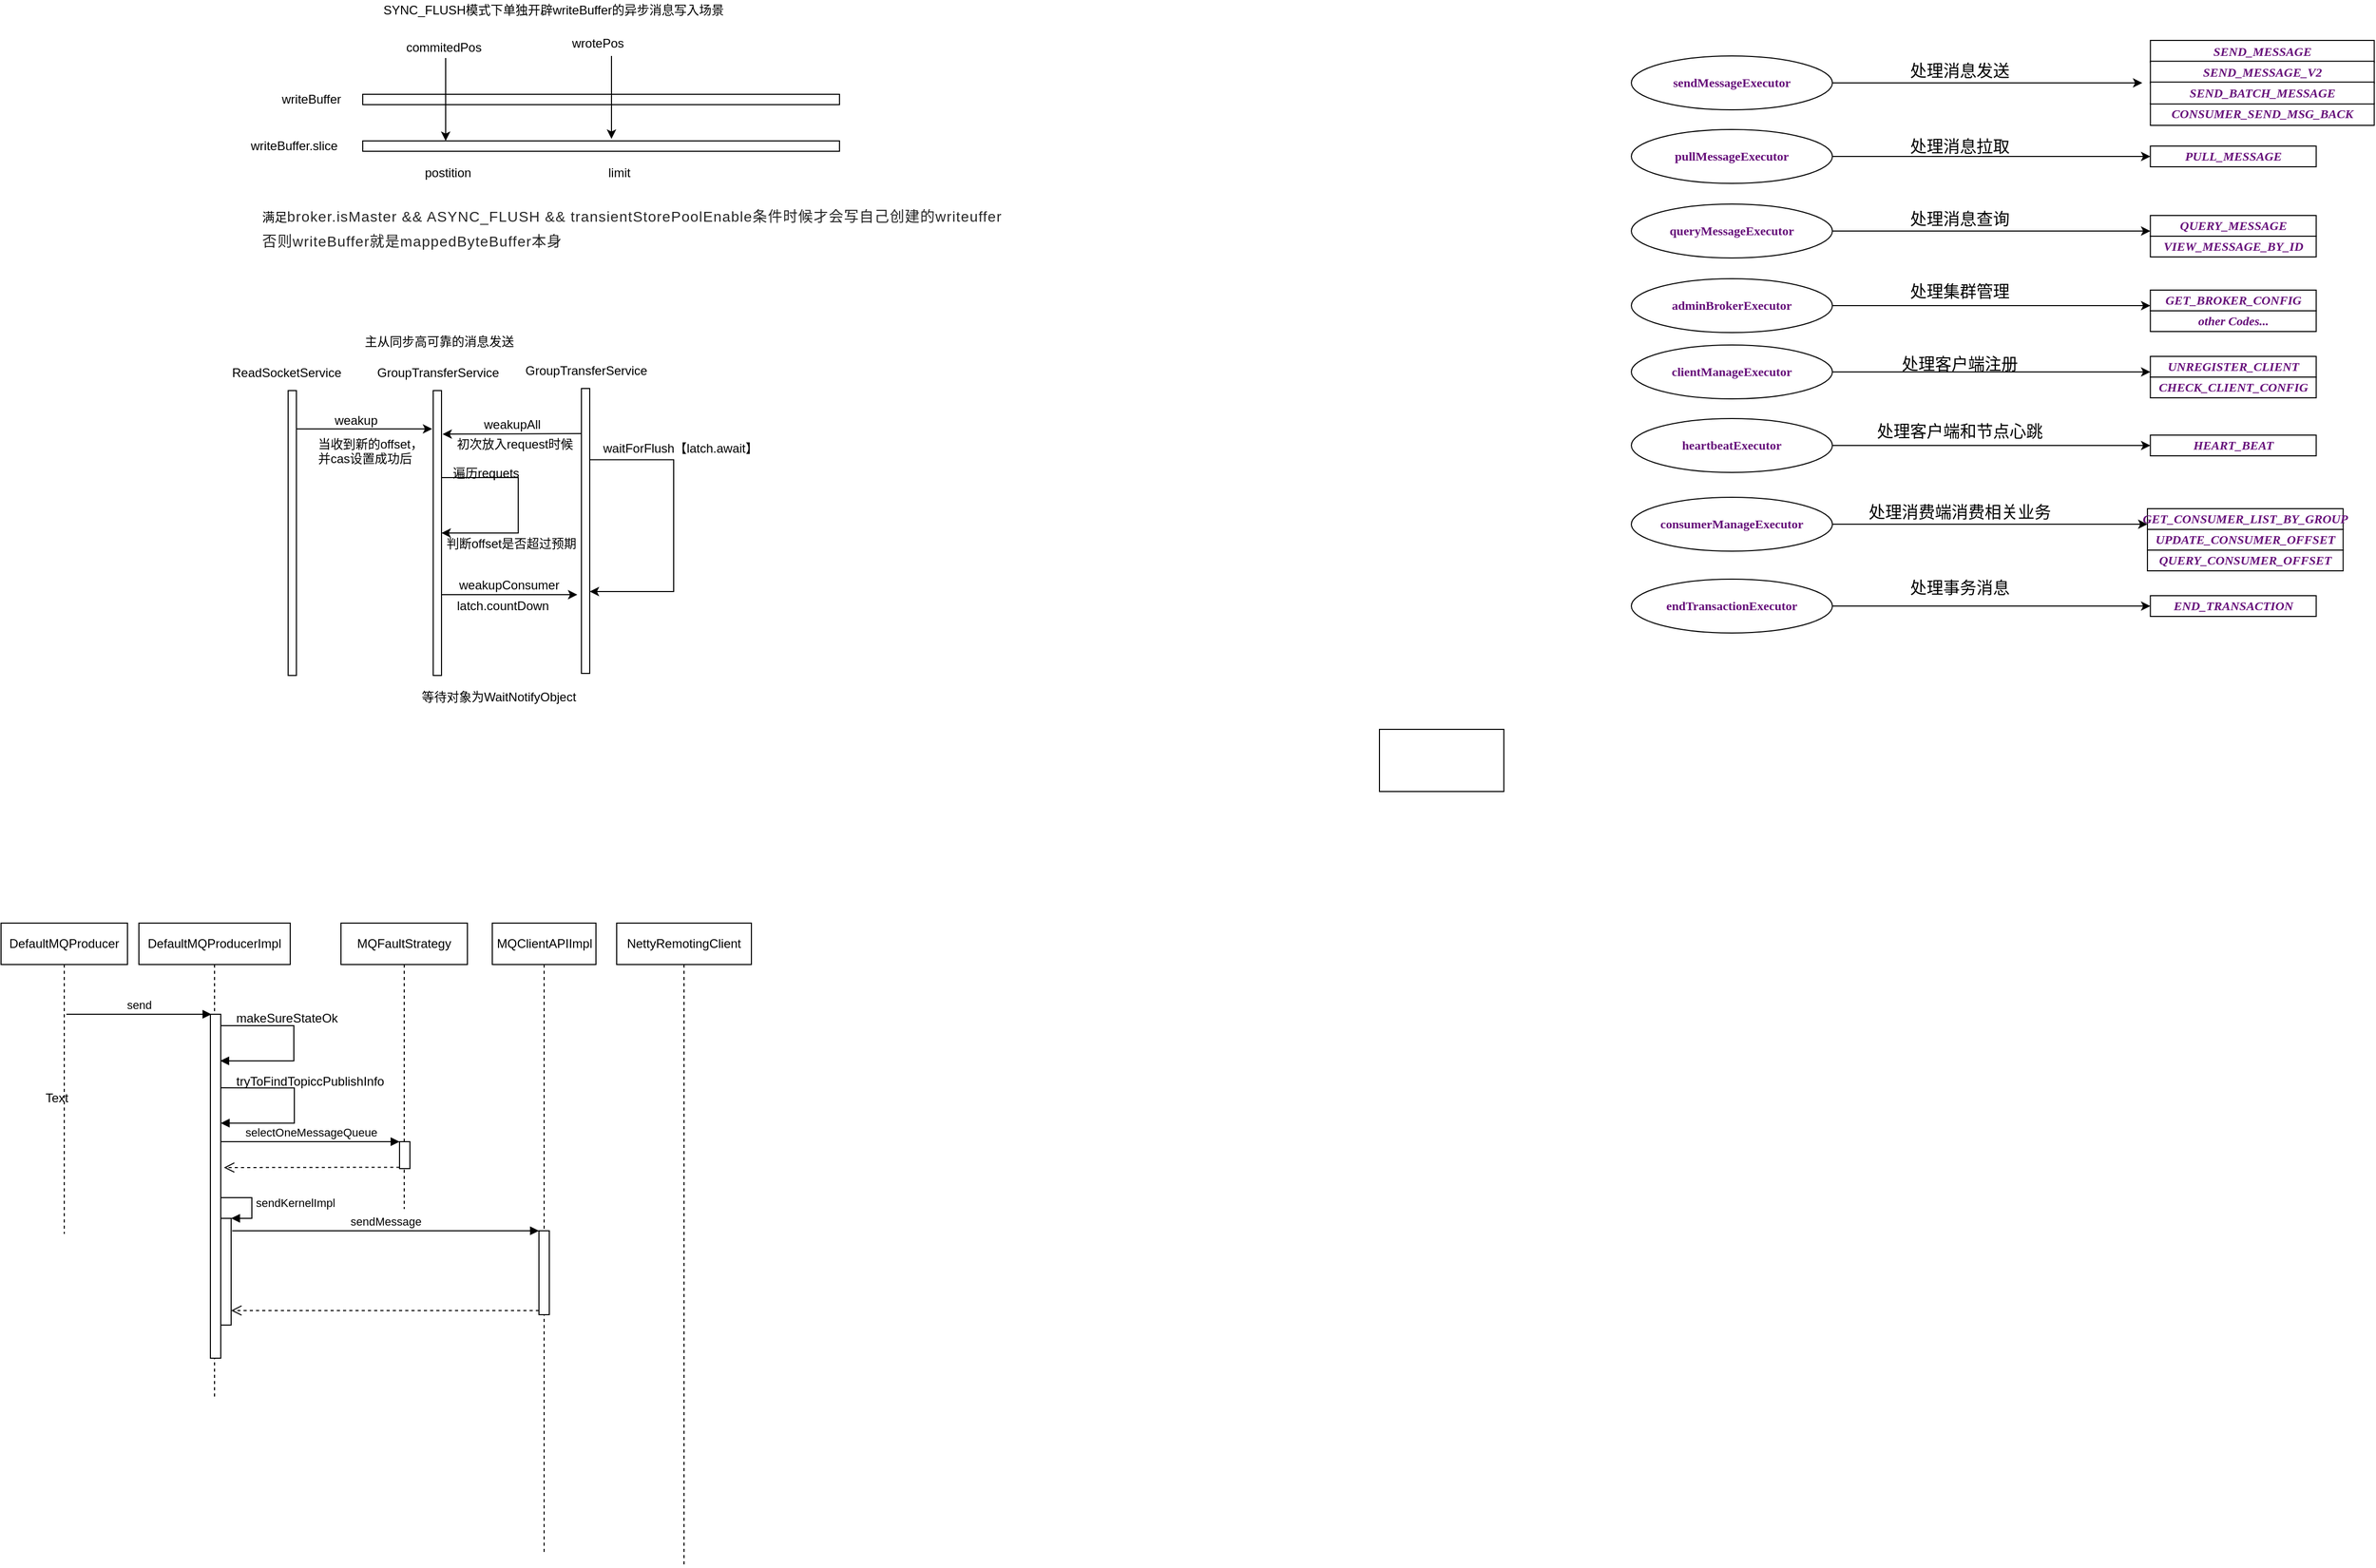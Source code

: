 <mxfile version="12.0.2" type="github" pages="1"><diagram id="QO_2AIzxencwlxpaJsb1" name="第 1 页"><mxGraphModel dx="1305" dy="938" grid="0" gridSize="10" guides="1" tooltips="1" connect="1" arrows="1" fold="1" page="0" pageScale="1" pageWidth="827" pageHeight="1169" math="0" shadow="0"><root><mxCell id="0"/><mxCell id="1" parent="0"/><mxCell id="dCdwvmBEWZGB2ASoRf-r-2" value="" style="rounded=0;whiteSpace=wrap;html=1;" parent="1" vertex="1"><mxGeometry x="150" y="80" width="460" height="10" as="geometry"/></mxCell><mxCell id="dCdwvmBEWZGB2ASoRf-r-3" value="writeBuffer" style="text;html=1;resizable=0;points=[];autosize=1;align=left;verticalAlign=top;spacingTop=-4;" parent="1" vertex="1"><mxGeometry x="70" y="75" width="70" height="20" as="geometry"/></mxCell><mxCell id="dCdwvmBEWZGB2ASoRf-r-4" value="" style="rounded=0;whiteSpace=wrap;html=1;" parent="1" vertex="1"><mxGeometry x="150" y="125" width="460" height="10" as="geometry"/></mxCell><mxCell id="dCdwvmBEWZGB2ASoRf-r-5" value="writeBuffer.slice" style="text;html=1;resizable=0;points=[];autosize=1;align=left;verticalAlign=top;spacingTop=-4;" parent="1" vertex="1"><mxGeometry x="40" y="120" width="100" height="20" as="geometry"/></mxCell><mxCell id="dCdwvmBEWZGB2ASoRf-r-6" value="" style="endArrow=classic;html=1;" parent="1" edge="1"><mxGeometry width="50" height="50" relative="1" as="geometry"><mxPoint x="230" y="45" as="sourcePoint"/><mxPoint x="230" y="125" as="targetPoint"/></mxGeometry></mxCell><mxCell id="dCdwvmBEWZGB2ASoRf-r-7" value="commitedPos" style="text;html=1;resizable=0;points=[];autosize=1;align=left;verticalAlign=top;spacingTop=-4;" parent="1" vertex="1"><mxGeometry x="190" y="25" width="90" height="20" as="geometry"/></mxCell><mxCell id="dCdwvmBEWZGB2ASoRf-r-9" value="" style="endArrow=classic;html=1;" parent="1" edge="1"><mxGeometry width="50" height="50" relative="1" as="geometry"><mxPoint x="390" y="43" as="sourcePoint"/><mxPoint x="390" y="123" as="targetPoint"/></mxGeometry></mxCell><mxCell id="dCdwvmBEWZGB2ASoRf-r-10" value="wrotePos" style="text;html=1;resizable=0;points=[];autosize=1;align=left;verticalAlign=top;spacingTop=-4;" parent="1" vertex="1"><mxGeometry x="350" y="21" width="70" height="20" as="geometry"/></mxCell><mxCell id="dCdwvmBEWZGB2ASoRf-r-12" value="postition" style="text;html=1;resizable=0;points=[];autosize=1;align=left;verticalAlign=top;spacingTop=-4;" parent="1" vertex="1"><mxGeometry x="207.5" y="146" width="55" height="14" as="geometry"/></mxCell><mxCell id="dCdwvmBEWZGB2ASoRf-r-13" value="limit" style="text;html=1;resizable=0;points=[];autosize=1;align=left;verticalAlign=top;spacingTop=-4;" parent="1" vertex="1"><mxGeometry x="385" y="146" width="31" height="14" as="geometry"/></mxCell><mxCell id="dCdwvmBEWZGB2ASoRf-r-14" value="满足&lt;span style=&quot;font-size: 14px ; color: rgb(38 , 38 , 38) ; line-height: 24px ; letter-spacing: 0.05em ; outline-style: none ; overflow-wrap: break-word&quot;&gt;broker.isMaster &amp;amp;&amp;amp; ASYNC_FLUSH &amp;amp;&amp;amp;&amp;nbsp;transientStorePoolEnable条件时候才会写自己创建的writeuffer&lt;br&gt;否则writeBuffer就是mappedByteBuffer本身&lt;br&gt;&lt;/span&gt;" style="text;html=1;resizable=0;points=[];autosize=1;align=left;verticalAlign=top;spacingTop=-4;" parent="1" vertex="1"><mxGeometry x="51" y="183" width="725" height="48" as="geometry"/></mxCell><mxCell id="dCdwvmBEWZGB2ASoRf-r-15" value="SYNC_FLUSH模式下单独开辟writeBuffer的异步消息写入场景" style="text;html=1;resizable=0;points=[];autosize=1;align=left;verticalAlign=top;spacingTop=-4;" parent="1" vertex="1"><mxGeometry x="168" y="-11" width="339" height="14" as="geometry"/></mxCell><mxCell id="dCdwvmBEWZGB2ASoRf-r-16" value="" style="rounded=0;whiteSpace=wrap;html=1;" parent="1" vertex="1"><mxGeometry x="218" y="366" width="8" height="275" as="geometry"/></mxCell><mxCell id="dCdwvmBEWZGB2ASoRf-r-17" value="GroupTransferService" style="text;html=1;resizable=0;points=[];autosize=1;align=left;verticalAlign=top;spacingTop=-4;" parent="1" vertex="1"><mxGeometry x="162" y="339" width="128" height="14" as="geometry"/></mxCell><mxCell id="dCdwvmBEWZGB2ASoRf-r-18" value="" style="rounded=0;whiteSpace=wrap;html=1;" parent="1" vertex="1"><mxGeometry x="78" y="366" width="8" height="275" as="geometry"/></mxCell><mxCell id="dCdwvmBEWZGB2ASoRf-r-19" value="ReadSocketService" style="text;html=1;resizable=0;points=[];autosize=1;align=left;verticalAlign=top;spacingTop=-4;" parent="1" vertex="1"><mxGeometry x="22" y="339" width="115" height="14" as="geometry"/></mxCell><mxCell id="dCdwvmBEWZGB2ASoRf-r-20" value="" style="endArrow=classic;html=1;" parent="1" edge="1"><mxGeometry width="50" height="50" relative="1" as="geometry"><mxPoint x="86" y="403" as="sourcePoint"/><mxPoint x="217" y="403" as="targetPoint"/></mxGeometry></mxCell><mxCell id="dCdwvmBEWZGB2ASoRf-r-21" value="weakup" style="text;html=1;resizable=0;points=[];autosize=1;align=left;verticalAlign=top;spacingTop=-4;" parent="1" vertex="1"><mxGeometry x="121" y="385" width="51" height="14" as="geometry"/></mxCell><mxCell id="dCdwvmBEWZGB2ASoRf-r-22" value="当收到新的offset，&lt;br&gt;并cas设置成功后" style="text;html=1;resizable=0;points=[];autosize=1;align=left;verticalAlign=top;spacingTop=-4;" parent="1" vertex="1"><mxGeometry x="105" y="408" width="111" height="28" as="geometry"/></mxCell><mxCell id="dCdwvmBEWZGB2ASoRf-r-23" value="" style="rounded=0;whiteSpace=wrap;html=1;" parent="1" vertex="1"><mxGeometry x="361" y="364" width="8" height="275" as="geometry"/></mxCell><mxCell id="dCdwvmBEWZGB2ASoRf-r-24" value="GroupTransferService" style="text;html=1;resizable=0;points=[];autosize=1;align=left;verticalAlign=top;spacingTop=-4;" parent="1" vertex="1"><mxGeometry x="305" y="337" width="128" height="14" as="geometry"/></mxCell><mxCell id="dCdwvmBEWZGB2ASoRf-r-25" value="" style="endArrow=classic;html=1;entryX=1.125;entryY=0.153;entryDx=0;entryDy=0;entryPerimeter=0;" parent="1" target="dCdwvmBEWZGB2ASoRf-r-16" edge="1"><mxGeometry width="50" height="50" relative="1" as="geometry"><mxPoint x="361" y="407.5" as="sourcePoint"/><mxPoint x="492" y="407.5" as="targetPoint"/></mxGeometry></mxCell><mxCell id="dCdwvmBEWZGB2ASoRf-r-26" value="初次放入request时候" style="text;html=1;resizable=0;points=[];autosize=1;align=left;verticalAlign=top;spacingTop=-4;" parent="1" vertex="1"><mxGeometry x="239" y="408" width="130" height="20" as="geometry"/></mxCell><mxCell id="dCdwvmBEWZGB2ASoRf-r-27" value="weakupAll" style="text;html=1;resizable=0;points=[];autosize=1;align=left;verticalAlign=top;spacingTop=-4;" parent="1" vertex="1"><mxGeometry x="265" y="389" width="70" height="20" as="geometry"/></mxCell><mxCell id="dCdwvmBEWZGB2ASoRf-r-28" value="等待对象为WaitNotifyObject" style="text;html=1;resizable=0;points=[];autosize=1;align=left;verticalAlign=top;spacingTop=-4;" parent="1" vertex="1"><mxGeometry x="205" y="652" width="160" height="20" as="geometry"/></mxCell><mxCell id="dCdwvmBEWZGB2ASoRf-r-29" style="edgeStyle=orthogonalEdgeStyle;rounded=0;orthogonalLoop=1;jettySize=auto;html=1;exitX=1;exitY=0.25;exitDx=0;exitDy=0;" parent="1" source="dCdwvmBEWZGB2ASoRf-r-23" edge="1"><mxGeometry relative="1" as="geometry"><mxPoint x="369" y="560" as="targetPoint"/><Array as="points"><mxPoint x="450" y="433"/><mxPoint x="450" y="560"/><mxPoint x="369" y="560"/></Array></mxGeometry></mxCell><mxCell id="dCdwvmBEWZGB2ASoRf-r-30" value="waitForFlush【latch.await】" style="text;html=1;resizable=0;points=[];autosize=1;align=left;verticalAlign=top;spacingTop=-4;" parent="1" vertex="1"><mxGeometry x="380" y="412" width="160" height="20" as="geometry"/></mxCell><mxCell id="dCdwvmBEWZGB2ASoRf-r-31" value="" style="endArrow=classic;html=1;" parent="1" edge="1"><mxGeometry width="50" height="50" relative="1" as="geometry"><mxPoint x="226" y="563" as="sourcePoint"/><mxPoint x="357" y="563" as="targetPoint"/></mxGeometry></mxCell><mxCell id="dCdwvmBEWZGB2ASoRf-r-32" value="weakupConsumer" style="text;html=1;resizable=0;points=[];autosize=1;align=left;verticalAlign=top;spacingTop=-4;" parent="1" vertex="1"><mxGeometry x="240.5" y="544" width="110" height="20" as="geometry"/></mxCell><mxCell id="dCdwvmBEWZGB2ASoRf-r-33" value="latch.countDown" style="text;html=1;resizable=0;points=[];autosize=1;align=left;verticalAlign=top;spacingTop=-4;" parent="1" vertex="1"><mxGeometry x="239" y="564" width="100" height="20" as="geometry"/></mxCell><mxCell id="dCdwvmBEWZGB2ASoRf-r-36" style="edgeStyle=orthogonalEdgeStyle;rounded=0;orthogonalLoop=1;jettySize=auto;html=1;exitX=1;exitY=0.25;exitDx=0;exitDy=0;entryX=1;entryY=0.5;entryDx=0;entryDy=0;" parent="1" source="dCdwvmBEWZGB2ASoRf-r-16" target="dCdwvmBEWZGB2ASoRf-r-16" edge="1"><mxGeometry relative="1" as="geometry"><Array as="points"><mxPoint x="226" y="450"/><mxPoint x="300" y="450"/><mxPoint x="300" y="504"/></Array></mxGeometry></mxCell><mxCell id="dCdwvmBEWZGB2ASoRf-r-37" value="遍历requets" style="text;html=1;resizable=0;points=[];autosize=1;align=left;verticalAlign=top;spacingTop=-4;" parent="1" vertex="1"><mxGeometry x="235" y="436" width="80" height="20" as="geometry"/></mxCell><mxCell id="dCdwvmBEWZGB2ASoRf-r-40" value="判断offset是否超过预期" style="text;html=1;resizable=0;points=[];autosize=1;align=left;verticalAlign=top;spacingTop=-4;" parent="1" vertex="1"><mxGeometry x="229" y="503.5" width="140" height="20" as="geometry"/></mxCell><mxCell id="dCdwvmBEWZGB2ASoRf-r-41" value="主从同步高可靠的消息发送" style="text;html=1;resizable=0;points=[];autosize=1;align=left;verticalAlign=top;spacingTop=-4;" parent="1" vertex="1"><mxGeometry x="150" y="309" width="160" height="20" as="geometry"/></mxCell><mxCell id="9mdDHmgzvhIgiJmxX1Zu-40" style="edgeStyle=orthogonalEdgeStyle;rounded=0;orthogonalLoop=1;jettySize=auto;html=1;" parent="1" source="9mdDHmgzvhIgiJmxX1Zu-1" edge="1"><mxGeometry relative="1" as="geometry"><mxPoint x="1867" y="69" as="targetPoint"/></mxGeometry></mxCell><mxCell id="9mdDHmgzvhIgiJmxX1Zu-1" value="&lt;pre style=&quot;font-family: &amp;#34;menlo&amp;#34; ; font-size: 9pt&quot;&gt;&lt;span style=&quot;color: #660e7a ; font-weight: bold&quot;&gt;sendMessageExecutor&lt;/span&gt;&lt;/pre&gt;" style="ellipse;whiteSpace=wrap;html=1;" parent="1" vertex="1"><mxGeometry x="1374" y="43" width="194" height="52" as="geometry"/></mxCell><mxCell id="9mdDHmgzvhIgiJmxX1Zu-43" style="edgeStyle=orthogonalEdgeStyle;rounded=0;orthogonalLoop=1;jettySize=auto;html=1;exitX=1;exitY=0.5;exitDx=0;exitDy=0;" parent="1" source="9mdDHmgzvhIgiJmxX1Zu-2" target="9mdDHmgzvhIgiJmxX1Zu-20" edge="1"><mxGeometry relative="1" as="geometry"/></mxCell><mxCell id="9mdDHmgzvhIgiJmxX1Zu-2" value="&lt;pre style=&quot;font-family: &amp;#34;menlo&amp;#34; ; font-size: 9pt&quot;&gt;&lt;pre style=&quot;font-family: &amp;#34;menlo&amp;#34; ; font-size: 9pt&quot;&gt;&lt;span style=&quot;color: #660e7a ; font-weight: bold&quot;&gt;pullMessageExecutor&lt;/span&gt;&lt;/pre&gt;&lt;/pre&gt;" style="ellipse;whiteSpace=wrap;html=1;" parent="1" vertex="1"><mxGeometry x="1374" y="114" width="194" height="52" as="geometry"/></mxCell><mxCell id="9mdDHmgzvhIgiJmxX1Zu-46" style="edgeStyle=orthogonalEdgeStyle;rounded=0;orthogonalLoop=1;jettySize=auto;html=1;exitX=1;exitY=0.5;exitDx=0;exitDy=0;entryX=0;entryY=0.75;entryDx=0;entryDy=0;" parent="1" source="9mdDHmgzvhIgiJmxX1Zu-4" target="9mdDHmgzvhIgiJmxX1Zu-21" edge="1"><mxGeometry relative="1" as="geometry"/></mxCell><mxCell id="9mdDHmgzvhIgiJmxX1Zu-4" value="&lt;pre style=&quot;font-family: &amp;#34;menlo&amp;#34; ; font-size: 9pt&quot;&gt;&lt;pre style=&quot;font-family: &amp;#34;menlo&amp;#34; ; font-size: 9pt&quot;&gt;&lt;span style=&quot;color: #660e7a ; font-weight: bold&quot;&gt;queryMessageExecutor&lt;/span&gt;&lt;/pre&gt;&lt;/pre&gt;" style="ellipse;whiteSpace=wrap;html=1;" parent="1" vertex="1"><mxGeometry x="1374" y="186" width="194" height="52" as="geometry"/></mxCell><mxCell id="9mdDHmgzvhIgiJmxX1Zu-47" style="edgeStyle=orthogonalEdgeStyle;rounded=0;orthogonalLoop=1;jettySize=auto;html=1;exitX=1;exitY=0.5;exitDx=0;exitDy=0;entryX=0;entryY=0.75;entryDx=0;entryDy=0;" parent="1" source="9mdDHmgzvhIgiJmxX1Zu-5" target="9mdDHmgzvhIgiJmxX1Zu-38" edge="1"><mxGeometry relative="1" as="geometry"><mxPoint x="1865" y="282" as="targetPoint"/></mxGeometry></mxCell><mxCell id="9mdDHmgzvhIgiJmxX1Zu-5" value="&lt;pre style=&quot;font-family: &amp;#34;menlo&amp;#34; ; font-size: 9pt&quot;&gt;&lt;pre style=&quot;font-family: &amp;#34;menlo&amp;#34; ; font-size: 9pt&quot;&gt;&lt;pre style=&quot;font-family: &amp;#34;menlo&amp;#34; ; font-size: 9pt&quot;&gt;&lt;span style=&quot;color: #660e7a ; font-weight: bold&quot;&gt;adminBrokerExecutor&lt;/span&gt;&lt;/pre&gt;&lt;/pre&gt;&lt;/pre&gt;" style="ellipse;whiteSpace=wrap;html=1;" parent="1" vertex="1"><mxGeometry x="1374" y="258" width="194" height="52" as="geometry"/></mxCell><mxCell id="9mdDHmgzvhIgiJmxX1Zu-48" style="edgeStyle=orthogonalEdgeStyle;rounded=0;orthogonalLoop=1;jettySize=auto;html=1;exitX=1;exitY=0.5;exitDx=0;exitDy=0;entryX=0;entryY=0.75;entryDx=0;entryDy=0;" parent="1" source="9mdDHmgzvhIgiJmxX1Zu-6" target="9mdDHmgzvhIgiJmxX1Zu-24" edge="1"><mxGeometry relative="1" as="geometry"/></mxCell><mxCell id="9mdDHmgzvhIgiJmxX1Zu-6" value="&lt;pre style=&quot;font-family: &amp;#34;menlo&amp;#34; ; font-size: 9pt&quot;&gt;&lt;pre style=&quot;font-family: &amp;#34;menlo&amp;#34; ; font-size: 9pt&quot;&gt;&lt;span style=&quot;color: #660e7a ; font-weight: bold&quot;&gt;clientManageExecutor&lt;/span&gt;&lt;/pre&gt;&lt;/pre&gt;" style="ellipse;whiteSpace=wrap;html=1;" parent="1" vertex="1"><mxGeometry x="1374" y="322" width="194" height="52" as="geometry"/></mxCell><mxCell id="9mdDHmgzvhIgiJmxX1Zu-49" style="edgeStyle=orthogonalEdgeStyle;rounded=0;orthogonalLoop=1;jettySize=auto;html=1;exitX=1;exitY=0.5;exitDx=0;exitDy=0;entryX=0;entryY=0.5;entryDx=0;entryDy=0;" parent="1" source="9mdDHmgzvhIgiJmxX1Zu-7" target="9mdDHmgzvhIgiJmxX1Zu-23" edge="1"><mxGeometry relative="1" as="geometry"/></mxCell><mxCell id="9mdDHmgzvhIgiJmxX1Zu-7" value="&lt;pre style=&quot;font-family: &amp;#34;menlo&amp;#34; ; font-size: 9pt&quot;&gt;&lt;pre style=&quot;font-family: &amp;#34;menlo&amp;#34; ; font-size: 9pt&quot;&gt;&lt;pre style=&quot;font-family: &amp;#34;menlo&amp;#34; ; font-size: 9pt&quot;&gt;&lt;span style=&quot;color: #660e7a ; font-weight: bold&quot;&gt;heartbeatExecutor&lt;/span&gt;&lt;/pre&gt;&lt;/pre&gt;&lt;/pre&gt;" style="ellipse;whiteSpace=wrap;html=1;" parent="1" vertex="1"><mxGeometry x="1374" y="393" width="194" height="52" as="geometry"/></mxCell><mxCell id="9mdDHmgzvhIgiJmxX1Zu-50" style="edgeStyle=orthogonalEdgeStyle;rounded=0;orthogonalLoop=1;jettySize=auto;html=1;exitX=1;exitY=0.5;exitDx=0;exitDy=0;entryX=0;entryY=0.75;entryDx=0;entryDy=0;" parent="1" source="9mdDHmgzvhIgiJmxX1Zu-8" target="9mdDHmgzvhIgiJmxX1Zu-26" edge="1"><mxGeometry relative="1" as="geometry"/></mxCell><mxCell id="9mdDHmgzvhIgiJmxX1Zu-8" value="&lt;pre style=&quot;font-family: &amp;#34;menlo&amp;#34; ; font-size: 9pt&quot;&gt;&lt;pre style=&quot;font-family: &amp;#34;menlo&amp;#34; ; font-size: 9pt&quot;&gt;&lt;pre style=&quot;font-family: &amp;#34;menlo&amp;#34; ; font-size: 9pt&quot;&gt;&lt;span style=&quot;color: #660e7a ; font-weight: bold&quot;&gt;consumerManageExecutor&lt;/span&gt;&lt;/pre&gt;&lt;/pre&gt;&lt;/pre&gt;" style="ellipse;whiteSpace=wrap;html=1;" parent="1" vertex="1"><mxGeometry x="1374" y="469" width="194" height="52" as="geometry"/></mxCell><mxCell id="9mdDHmgzvhIgiJmxX1Zu-51" style="edgeStyle=orthogonalEdgeStyle;rounded=0;orthogonalLoop=1;jettySize=auto;html=1;exitX=1;exitY=0.5;exitDx=0;exitDy=0;entryX=0;entryY=0.5;entryDx=0;entryDy=0;" parent="1" source="9mdDHmgzvhIgiJmxX1Zu-9" target="9mdDHmgzvhIgiJmxX1Zu-32" edge="1"><mxGeometry relative="1" as="geometry"/></mxCell><mxCell id="9mdDHmgzvhIgiJmxX1Zu-9" value="&lt;pre style=&quot;font-family: &amp;#34;menlo&amp;#34; ; font-size: 9pt&quot;&gt;&lt;pre style=&quot;font-family: &amp;#34;menlo&amp;#34; ; font-size: 9pt&quot;&gt;&lt;pre style=&quot;font-family: &amp;#34;menlo&amp;#34; ; font-size: 9pt&quot;&gt;&lt;pre style=&quot;font-family: &amp;#34;menlo&amp;#34; ; font-size: 9pt&quot;&gt;&lt;span style=&quot;color: #660e7a ; font-weight: bold&quot;&gt;endTransactionExecutor&lt;/span&gt;&lt;/pre&gt;&lt;/pre&gt;&lt;/pre&gt;&lt;/pre&gt;" style="ellipse;whiteSpace=wrap;html=1;" parent="1" vertex="1"><mxGeometry x="1374" y="548" width="194" height="52" as="geometry"/></mxCell><mxCell id="9mdDHmgzvhIgiJmxX1Zu-19" value="" style="rounded=0;whiteSpace=wrap;html=1;" parent="1" vertex="1"><mxGeometry x="1131" y="693" width="120" height="60" as="geometry"/></mxCell><mxCell id="9mdDHmgzvhIgiJmxX1Zu-20" value="&lt;pre style=&quot;font-family: &amp;#34;menlo&amp;#34; ; font-size: 9pt&quot;&gt;&lt;span style=&quot;color: #660e7a ; font-weight: bold ; font-style: italic&quot;&gt;PULL_MESSAGE&lt;/span&gt;&lt;/pre&gt;" style="rounded=0;whiteSpace=wrap;html=1;" parent="1" vertex="1"><mxGeometry x="1874.785" y="130" width="160" height="20" as="geometry"/></mxCell><mxCell id="9mdDHmgzvhIgiJmxX1Zu-23" value="&lt;pre style=&quot;font-family: &amp;#34;menlo&amp;#34; ; font-size: 9pt&quot;&gt;&lt;pre style=&quot;font-family: &amp;#34;menlo&amp;#34; ; font-size: 9pt&quot;&gt;&lt;span style=&quot;color: #660e7a ; font-weight: bold ; font-style: italic&quot;&gt;HEART_BEAT&lt;/span&gt;&lt;/pre&gt;&lt;/pre&gt;" style="rounded=0;whiteSpace=wrap;html=1;" parent="1" vertex="1"><mxGeometry x="1874.785" y="409" width="160" height="20" as="geometry"/></mxCell><mxCell id="9mdDHmgzvhIgiJmxX1Zu-24" value="&lt;pre style=&quot;font-family: &amp;#34;menlo&amp;#34; ; font-size: 9pt&quot;&gt;&lt;pre style=&quot;font-family: &amp;#34;menlo&amp;#34; ; font-size: 9pt&quot;&gt;&lt;pre style=&quot;font-family: &amp;#34;menlo&amp;#34; ; font-size: 9pt&quot;&gt;&lt;span style=&quot;color: #660e7a ; font-weight: bold ; font-style: italic&quot;&gt;UNREGISTER_CLIENT&lt;/span&gt;&lt;/pre&gt;&lt;/pre&gt;&lt;/pre&gt;" style="rounded=0;whiteSpace=wrap;html=1;" parent="1" vertex="1"><mxGeometry x="1874.785" y="333" width="160" height="20" as="geometry"/></mxCell><mxCell id="9mdDHmgzvhIgiJmxX1Zu-25" value="&lt;pre style=&quot;font-family: &amp;#34;menlo&amp;#34; ; font-size: 9pt&quot;&gt;&lt;pre style=&quot;font-family: &amp;#34;menlo&amp;#34; ; font-size: 9pt&quot;&gt;&lt;pre style=&quot;font-family: &amp;#34;menlo&amp;#34; ; font-size: 9pt&quot;&gt;&lt;span style=&quot;color: #660e7a ; font-weight: bold ; font-style: italic&quot;&gt;CHECK_CLIENT_CONFIG&lt;/span&gt;&lt;/pre&gt;&lt;/pre&gt;&lt;/pre&gt;" style="rounded=0;whiteSpace=wrap;html=1;" parent="1" vertex="1"><mxGeometry x="1874.785" y="353" width="160" height="20" as="geometry"/></mxCell><mxCell id="9mdDHmgzvhIgiJmxX1Zu-31" value="" style="group" parent="1" vertex="1" connectable="0"><mxGeometry x="1844.785" y="480" width="216.0" height="60" as="geometry"/></mxCell><mxCell id="9mdDHmgzvhIgiJmxX1Zu-26" value="&lt;pre style=&quot;font-family: &amp;#34;menlo&amp;#34; ; font-size: 9pt&quot;&gt;&lt;pre style=&quot;font-family: &amp;#34;menlo&amp;#34; ; font-size: 9pt&quot;&gt;&lt;pre style=&quot;font-family: &amp;#34;menlo&amp;#34; ; font-size: 9pt&quot;&gt;&lt;pre style=&quot;font-family: &amp;#34;menlo&amp;#34; ; font-size: 9pt&quot;&gt;&lt;span style=&quot;color: #660e7a ; font-weight: bold ; font-style: italic&quot;&gt;GET_CONSUMER_LIST_BY_GROUP&lt;/span&gt;&lt;/pre&gt;&lt;/pre&gt;&lt;/pre&gt;&lt;/pre&gt;" style="rounded=0;whiteSpace=wrap;html=1;" parent="9mdDHmgzvhIgiJmxX1Zu-31" vertex="1"><mxGeometry x="27.18" width="188.82" height="20" as="geometry"/></mxCell><mxCell id="9mdDHmgzvhIgiJmxX1Zu-27" value="&lt;pre style=&quot;font-family: &amp;#34;menlo&amp;#34; ; font-size: 9pt&quot;&gt;&lt;pre style=&quot;font-family: &amp;#34;menlo&amp;#34; ; font-size: 9pt&quot;&gt;&lt;pre style=&quot;font-family: &amp;#34;menlo&amp;#34; ; font-size: 9pt&quot;&gt;&lt;pre style=&quot;font-family: &amp;#34;menlo&amp;#34; ; font-size: 9pt&quot;&gt;&lt;span style=&quot;color: #660e7a ; font-weight: bold ; font-style: italic&quot;&gt;UPDATE_CONSUMER_OFFSET&lt;/span&gt;&lt;/pre&gt;&lt;/pre&gt;&lt;/pre&gt;&lt;/pre&gt;" style="rounded=0;whiteSpace=wrap;html=1;" parent="9mdDHmgzvhIgiJmxX1Zu-31" vertex="1"><mxGeometry x="27.18" y="20" width="188.82" height="20" as="geometry"/></mxCell><mxCell id="9mdDHmgzvhIgiJmxX1Zu-28" value="&lt;pre style=&quot;font-family: &amp;#34;menlo&amp;#34; ; font-size: 9pt&quot;&gt;&lt;pre style=&quot;font-family: &amp;#34;menlo&amp;#34; ; font-size: 9pt&quot;&gt;&lt;pre style=&quot;font-family: &amp;#34;menlo&amp;#34; ; font-size: 9pt&quot;&gt;&lt;pre style=&quot;font-family: &amp;#34;menlo&amp;#34; ; font-size: 9pt&quot;&gt;&lt;pre style=&quot;font-family: &amp;#34;menlo&amp;#34; ; font-size: 9pt&quot;&gt;&lt;span style=&quot;color: #660e7a ; font-weight: bold ; font-style: italic&quot;&gt;QUERY_CONSUMER_OFFSET&lt;/span&gt;&lt;/pre&gt;&lt;/pre&gt;&lt;/pre&gt;&lt;/pre&gt;&lt;/pre&gt;" style="rounded=0;whiteSpace=wrap;html=1;" parent="9mdDHmgzvhIgiJmxX1Zu-31" vertex="1"><mxGeometry x="27.18" y="40" width="188.82" height="20" as="geometry"/></mxCell><mxCell id="9mdDHmgzvhIgiJmxX1Zu-32" value="&lt;pre style=&quot;font-family: &amp;#34;menlo&amp;#34; ; font-size: 9pt&quot;&gt;&lt;pre style=&quot;font-family: &amp;#34;menlo&amp;#34; ; font-size: 9pt&quot;&gt;&lt;pre style=&quot;font-family: &amp;#34;menlo&amp;#34; ; font-size: 9pt&quot;&gt;&lt;span style=&quot;color: #660e7a ; font-weight: bold ; font-style: italic&quot;&gt;END_TRANSACTION&lt;/span&gt;&lt;/pre&gt;&lt;/pre&gt;&lt;/pre&gt;" style="rounded=0;whiteSpace=wrap;html=1;" parent="1" vertex="1"><mxGeometry x="1874.785" y="564" width="160" height="20" as="geometry"/></mxCell><mxCell id="9mdDHmgzvhIgiJmxX1Zu-37" value="" style="group" parent="1" vertex="1" connectable="0"><mxGeometry x="1874.785" y="28" width="216.0" height="82" as="geometry"/></mxCell><mxCell id="9mdDHmgzvhIgiJmxX1Zu-13" value="&lt;pre style=&quot;font-family: &amp;#34;menlo&amp;#34; ; font-size: 9pt&quot;&gt;&lt;span style=&quot;color: #660e7a ; font-weight: bold ; font-style: italic&quot;&gt;CONSUMER_SEND_MSG_BACK&lt;/span&gt;&lt;/pre&gt;" style="rounded=0;whiteSpace=wrap;html=1;" parent="9mdDHmgzvhIgiJmxX1Zu-37" vertex="1"><mxGeometry x="0.034" y="60.871" width="215.966" height="21.129" as="geometry"/></mxCell><mxCell id="9mdDHmgzvhIgiJmxX1Zu-10" value="&lt;pre style=&quot;font-family: &amp;#34;menlo&amp;#34; ; font-size: 9pt&quot;&gt;&lt;span style=&quot;color: #660e7a ; font-weight: bold ; font-style: italic&quot;&gt;SEND_MESSAGE&lt;/span&gt;&lt;/pre&gt;" style="rounded=0;whiteSpace=wrap;html=1;" parent="9mdDHmgzvhIgiJmxX1Zu-37" vertex="1"><mxGeometry x="0.034" width="215.966" height="21.129" as="geometry"/></mxCell><mxCell id="9mdDHmgzvhIgiJmxX1Zu-11" value="&lt;pre style=&quot;font-family: &amp;#34;menlo&amp;#34; ; font-size: 9pt&quot;&gt;&lt;span style=&quot;color: #660e7a ; font-weight: bold ; font-style: italic&quot;&gt;SEND_MESSAGE_V2&lt;/span&gt;&lt;/pre&gt;" style="rounded=0;whiteSpace=wrap;html=1;" parent="9mdDHmgzvhIgiJmxX1Zu-37" vertex="1"><mxGeometry x="0.034" y="20.123" width="215.966" height="21.129" as="geometry"/></mxCell><mxCell id="9mdDHmgzvhIgiJmxX1Zu-12" value="&lt;pre style=&quot;font-family: &amp;#34;menlo&amp;#34; ; font-size: 9pt&quot;&gt;&lt;span style=&quot;color: #660e7a ; font-weight: bold ; font-style: italic&quot;&gt;SEND_BATCH_MESSAGE&lt;/span&gt;&lt;/pre&gt;" style="rounded=0;whiteSpace=wrap;html=1;" parent="9mdDHmgzvhIgiJmxX1Zu-37" vertex="1"><mxGeometry x="0.034" y="40.245" width="215.966" height="21.129" as="geometry"/></mxCell><mxCell id="9mdDHmgzvhIgiJmxX1Zu-44" value="" style="group" parent="1" vertex="1" connectable="0"><mxGeometry x="1874.785" y="197" width="160" height="40" as="geometry"/></mxCell><mxCell id="9mdDHmgzvhIgiJmxX1Zu-21" value="&lt;pre style=&quot;font-family: &amp;#34;menlo&amp;#34; ; font-size: 9pt&quot;&gt;&lt;pre style=&quot;font-family: &amp;#34;menlo&amp;#34; ; font-size: 9pt&quot;&gt;&lt;span style=&quot;color: #660e7a ; font-weight: bold ; font-style: italic&quot;&gt;QUERY_MESSAGE&lt;/span&gt;&lt;/pre&gt;&lt;/pre&gt;" style="rounded=0;whiteSpace=wrap;html=1;" parent="9mdDHmgzvhIgiJmxX1Zu-44" vertex="1"><mxGeometry width="160" height="20" as="geometry"/></mxCell><mxCell id="9mdDHmgzvhIgiJmxX1Zu-22" value="&lt;pre style=&quot;font-family: &amp;#34;menlo&amp;#34; ; font-size: 9pt&quot;&gt;&lt;pre style=&quot;font-family: &amp;#34;menlo&amp;#34; ; font-size: 9pt&quot;&gt;&lt;span style=&quot;color: #660e7a ; font-weight: bold ; font-style: italic&quot;&gt;VIEW_MESSAGE_BY_ID&lt;/span&gt;&lt;/pre&gt;&lt;/pre&gt;" style="rounded=0;whiteSpace=wrap;html=1;" parent="9mdDHmgzvhIgiJmxX1Zu-44" vertex="1"><mxGeometry y="20" width="160" height="20" as="geometry"/></mxCell><mxCell id="9mdDHmgzvhIgiJmxX1Zu-45" value="" style="group" parent="1" vertex="1" connectable="0"><mxGeometry x="1874.785" y="269" width="160" height="40" as="geometry"/></mxCell><mxCell id="9mdDHmgzvhIgiJmxX1Zu-38" value="&lt;pre style=&quot;font-family: &amp;#34;menlo&amp;#34; ; font-size: 9pt&quot;&gt;&lt;pre style=&quot;font-family: &amp;#34;menlo&amp;#34; ; font-size: 9pt&quot;&gt;&lt;pre style=&quot;font-family: &amp;#34;menlo&amp;#34; ; font-size: 9pt&quot;&gt;&lt;pre style=&quot;font-family: &amp;#34;menlo&amp;#34; ; font-size: 9pt&quot;&gt;&lt;span style=&quot;color: #660e7a ; font-weight: bold ; font-style: italic&quot;&gt;GET_BROKER_CONFIG&lt;/span&gt;&lt;/pre&gt;&lt;/pre&gt;&lt;/pre&gt;&lt;/pre&gt;" style="rounded=0;whiteSpace=wrap;html=1;" parent="9mdDHmgzvhIgiJmxX1Zu-45" vertex="1"><mxGeometry width="160" height="20" as="geometry"/></mxCell><mxCell id="9mdDHmgzvhIgiJmxX1Zu-39" value="&lt;pre style=&quot;font-family: &amp;#34;menlo&amp;#34; ; font-size: 9pt&quot;&gt;&lt;pre style=&quot;font-family: &amp;#34;menlo&amp;#34; ; font-size: 9pt&quot;&gt;&lt;font color=&quot;#660e7a&quot;&gt;&lt;b&gt;&lt;i&gt;other Codes...&lt;/i&gt;&lt;/b&gt;&lt;/font&gt;&lt;/pre&gt;&lt;/pre&gt;" style="rounded=0;whiteSpace=wrap;html=1;" parent="9mdDHmgzvhIgiJmxX1Zu-45" vertex="1"><mxGeometry y="20" width="160" height="20" as="geometry"/></mxCell><mxCell id="9mdDHmgzvhIgiJmxX1Zu-52" value="处理消息发送" style="text;html=1;resizable=0;points=[];autosize=1;align=left;verticalAlign=top;spacingTop=-4;fontSize=16;" parent="1" vertex="1"><mxGeometry x="1641" y="45" width="106" height="19" as="geometry"/></mxCell><mxCell id="9mdDHmgzvhIgiJmxX1Zu-53" value="处理消息拉取" style="text;html=1;resizable=0;points=[];autosize=1;align=left;verticalAlign=top;spacingTop=-4;fontSize=16;" parent="1" vertex="1"><mxGeometry x="1641" y="118" width="106" height="19" as="geometry"/></mxCell><mxCell id="9mdDHmgzvhIgiJmxX1Zu-54" value="处理消息查询" style="text;html=1;resizable=0;points=[];autosize=1;align=left;verticalAlign=top;spacingTop=-4;fontSize=16;" parent="1" vertex="1"><mxGeometry x="1641" y="188" width="106" height="19" as="geometry"/></mxCell><mxCell id="9mdDHmgzvhIgiJmxX1Zu-57" value="处理集群管理" style="text;html=1;resizable=0;points=[];autosize=1;align=left;verticalAlign=top;spacingTop=-4;fontSize=16;" parent="1" vertex="1"><mxGeometry x="1641" y="258" width="106" height="19" as="geometry"/></mxCell><mxCell id="9mdDHmgzvhIgiJmxX1Zu-58" value="处理客户端注册" style="text;html=1;resizable=0;points=[];autosize=1;align=left;verticalAlign=top;spacingTop=-4;fontSize=16;" parent="1" vertex="1"><mxGeometry x="1633" y="328" width="122" height="19" as="geometry"/></mxCell><mxCell id="9mdDHmgzvhIgiJmxX1Zu-60" value="处理客户端和节点心跳" style="text;html=1;resizable=0;points=[];autosize=1;align=left;verticalAlign=top;spacingTop=-4;fontSize=16;" parent="1" vertex="1"><mxGeometry x="1609" y="393" width="170" height="19" as="geometry"/></mxCell><mxCell id="9mdDHmgzvhIgiJmxX1Zu-61" value="处理消费端消费相关业务" style="text;html=1;resizable=0;points=[];autosize=1;align=left;verticalAlign=top;spacingTop=-4;fontSize=16;" parent="1" vertex="1"><mxGeometry x="1601" y="471" width="186" height="19" as="geometry"/></mxCell><mxCell id="9mdDHmgzvhIgiJmxX1Zu-62" value="处理事务消息" style="text;html=1;resizable=0;points=[];autosize=1;align=left;verticalAlign=top;spacingTop=-4;fontSize=16;" parent="1" vertex="1"><mxGeometry x="1641" y="544" width="106" height="19" as="geometry"/></mxCell><mxCell id="Jm2zQ5XK-Clb0VnWvuZD-5" style="edgeStyle=orthogonalEdgeStyle;rounded=0;orthogonalLoop=1;jettySize=auto;html=1;exitX=1;exitY=0.25;exitDx=0;exitDy=0;entryX=0;entryY=0.25;entryDx=0;entryDy=0;" parent="1" edge="1"><mxGeometry relative="1" as="geometry"><mxPoint x="-34" y="940" as="sourcePoint"/></mxGeometry></mxCell><mxCell id="Jm2zQ5XK-Clb0VnWvuZD-11" value="&lt;span style=&quot;text-align: left ; white-space: nowrap&quot;&gt;DefaultMQProducer&lt;/span&gt;" style="shape=umlLifeline;perimeter=lifelinePerimeter;whiteSpace=wrap;html=1;container=1;collapsible=0;recursiveResize=0;outlineConnect=0;" parent="1" vertex="1"><mxGeometry x="-199" y="880" width="122" height="300" as="geometry"/></mxCell><mxCell id="Jm2zQ5XK-Clb0VnWvuZD-15" value="send" style="html=1;verticalAlign=bottom;endArrow=block;entryX=0.1;entryY=0;entryDx=0;entryDy=0;entryPerimeter=0;" parent="Jm2zQ5XK-Clb0VnWvuZD-11" target="Jm2zQ5XK-Clb0VnWvuZD-14" edge="1"><mxGeometry width="80" relative="1" as="geometry"><mxPoint x="63" y="88" as="sourcePoint"/><mxPoint x="143" y="88" as="targetPoint"/></mxGeometry></mxCell><mxCell id="Jm2zQ5XK-Clb0VnWvuZD-13" value="&lt;span style=&quot;text-align: left ; white-space: nowrap&quot;&gt;DefaultMQProducerImpl&lt;/span&gt;" style="shape=umlLifeline;perimeter=lifelinePerimeter;whiteSpace=wrap;html=1;container=1;collapsible=0;recursiveResize=0;outlineConnect=0;" parent="1" vertex="1"><mxGeometry x="-66" y="880" width="146" height="460" as="geometry"/></mxCell><mxCell id="Jm2zQ5XK-Clb0VnWvuZD-14" value="" style="html=1;points=[];perimeter=orthogonalPerimeter;" parent="Jm2zQ5XK-Clb0VnWvuZD-13" vertex="1"><mxGeometry x="69" y="88" width="10" height="332" as="geometry"/></mxCell><mxCell id="t-QVnXXpKsiYp2VGTmY0-25" value="" style="html=1;points=[];perimeter=orthogonalPerimeter;" vertex="1" parent="Jm2zQ5XK-Clb0VnWvuZD-13"><mxGeometry x="79" y="285" width="10" height="103" as="geometry"/></mxCell><mxCell id="t-QVnXXpKsiYp2VGTmY0-26" value="sendKernelImpl" style="edgeStyle=orthogonalEdgeStyle;html=1;align=left;spacingLeft=2;endArrow=block;rounded=0;entryX=1;entryY=0;exitX=1;exitY=0.533;exitDx=0;exitDy=0;exitPerimeter=0;" edge="1" target="t-QVnXXpKsiYp2VGTmY0-25" parent="Jm2zQ5XK-Clb0VnWvuZD-13" source="Jm2zQ5XK-Clb0VnWvuZD-14"><mxGeometry relative="1" as="geometry"><mxPoint x="84" y="265" as="sourcePoint"/><Array as="points"><mxPoint x="109" y="265"/><mxPoint x="109" y="285"/></Array></mxGeometry></mxCell><mxCell id="t-QVnXXpKsiYp2VGTmY0-1" value="" style="html=1;verticalAlign=bottom;endArrow=block;rounded=0;" edge="1" parent="1"><mxGeometry width="80" relative="1" as="geometry"><mxPoint x="13" y="979" as="sourcePoint"/><mxPoint x="12.5" y="1013" as="targetPoint"/><Array as="points"><mxPoint x="83.5" y="979"/><mxPoint x="83.5" y="1013"/></Array></mxGeometry></mxCell><mxCell id="t-QVnXXpKsiYp2VGTmY0-3" value="Text" style="text;html=1;resizable=0;points=[];autosize=1;align=left;verticalAlign=top;spacingTop=-4;" vertex="1" parent="1"><mxGeometry x="-158" y="1039" width="32" height="14" as="geometry"/></mxCell><mxCell id="t-QVnXXpKsiYp2VGTmY0-7" value="makeSureStateOk" style="text;html=1;resizable=0;points=[];autosize=1;align=left;verticalAlign=top;spacingTop=-4;" vertex="1" parent="1"><mxGeometry x="25.5" y="962" width="108" height="14" as="geometry"/></mxCell><mxCell id="t-QVnXXpKsiYp2VGTmY0-10" value="" style="html=1;verticalAlign=bottom;endArrow=block;rounded=0;exitX=0.95;exitY=0.048;exitDx=0;exitDy=0;exitPerimeter=0;" edge="1" parent="1"><mxGeometry width="80" relative="1" as="geometry"><mxPoint x="12.5" y="1039" as="sourcePoint"/><mxPoint x="13" y="1073.072" as="targetPoint"/><Array as="points"><mxPoint x="47.5" y="1039.072"/><mxPoint x="84" y="1039.072"/><mxPoint x="84" y="1073.072"/></Array></mxGeometry></mxCell><mxCell id="t-QVnXXpKsiYp2VGTmY0-11" value="tryToFindTopiccPublishInfo" style="text;html=1;resizable=0;points=[];autosize=1;align=left;verticalAlign=top;spacingTop=-4;" vertex="1" parent="1"><mxGeometry x="25.5" y="1023" width="153" height="14" as="geometry"/></mxCell><mxCell id="t-QVnXXpKsiYp2VGTmY0-12" value="&lt;span style=&quot;text-align: left ; white-space: nowrap&quot;&gt;MQFaultStrategy&lt;/span&gt;" style="shape=umlLifeline;perimeter=lifelinePerimeter;whiteSpace=wrap;html=1;container=1;collapsible=0;recursiveResize=0;outlineConnect=0;" vertex="1" parent="1"><mxGeometry x="129" y="880" width="122" height="276" as="geometry"/></mxCell><mxCell id="t-QVnXXpKsiYp2VGTmY0-15" value="" style="html=1;points=[];perimeter=orthogonalPerimeter;" vertex="1" parent="t-QVnXXpKsiYp2VGTmY0-12"><mxGeometry x="56.5" y="211" width="10" height="26" as="geometry"/></mxCell><mxCell id="t-QVnXXpKsiYp2VGTmY0-16" value="selectOneMessageQueue" style="html=1;verticalAlign=bottom;endArrow=block;entryX=0;entryY=0;" edge="1" target="t-QVnXXpKsiYp2VGTmY0-15" parent="1"><mxGeometry relative="1" as="geometry"><mxPoint x="13" y="1091" as="sourcePoint"/></mxGeometry></mxCell><mxCell id="t-QVnXXpKsiYp2VGTmY0-17" value="" style="html=1;verticalAlign=bottom;endArrow=open;dashed=1;endSize=8;exitX=0;exitY=0.95;" edge="1" source="t-QVnXXpKsiYp2VGTmY0-15" parent="1"><mxGeometry relative="1" as="geometry"><mxPoint x="16" y="1116" as="targetPoint"/></mxGeometry></mxCell><mxCell id="t-QVnXXpKsiYp2VGTmY0-21" value="MQClientAPIImpl" style="html=1;points=[];perimeter=orthogonalPerimeter;shape=umlLifeline;participant=label;fontFamily=Helvetica;fontSize=12;fontColor=#000000;align=center;strokeColor=#000000;fillColor=#ffffff;recursiveResize=0;container=1;collapsible=0;" vertex="1" parent="1"><mxGeometry x="275" y="880" width="100" height="607" as="geometry"/></mxCell><mxCell id="t-QVnXXpKsiYp2VGTmY0-27" value="" style="html=1;points=[];perimeter=orthogonalPerimeter;" vertex="1" parent="t-QVnXXpKsiYp2VGTmY0-21"><mxGeometry x="45" y="297" width="10" height="81" as="geometry"/></mxCell><mxCell id="t-QVnXXpKsiYp2VGTmY0-28" value="sendMessage" style="html=1;verticalAlign=bottom;endArrow=block;entryX=0;entryY=0;" edge="1" target="t-QVnXXpKsiYp2VGTmY0-27" parent="t-QVnXXpKsiYp2VGTmY0-21"><mxGeometry relative="1" as="geometry"><mxPoint x="-251" y="297" as="sourcePoint"/></mxGeometry></mxCell><mxCell id="t-QVnXXpKsiYp2VGTmY0-22" value="NettyRemotingClient" style="shape=umlLifeline;perimeter=lifelinePerimeter;whiteSpace=wrap;html=1;container=1;collapsible=0;recursiveResize=0;outlineConnect=0;" vertex="1" parent="1"><mxGeometry x="395" y="880" width="130" height="621" as="geometry"/></mxCell><mxCell id="t-QVnXXpKsiYp2VGTmY0-29" value="" style="html=1;verticalAlign=bottom;endArrow=open;dashed=1;endSize=8;exitX=0;exitY=0.95;" edge="1" source="t-QVnXXpKsiYp2VGTmY0-27" parent="1" target="t-QVnXXpKsiYp2VGTmY0-25"><mxGeometry relative="1" as="geometry"><mxPoint x="250" y="1253" as="targetPoint"/></mxGeometry></mxCell></root></mxGraphModel></diagram></mxfile>